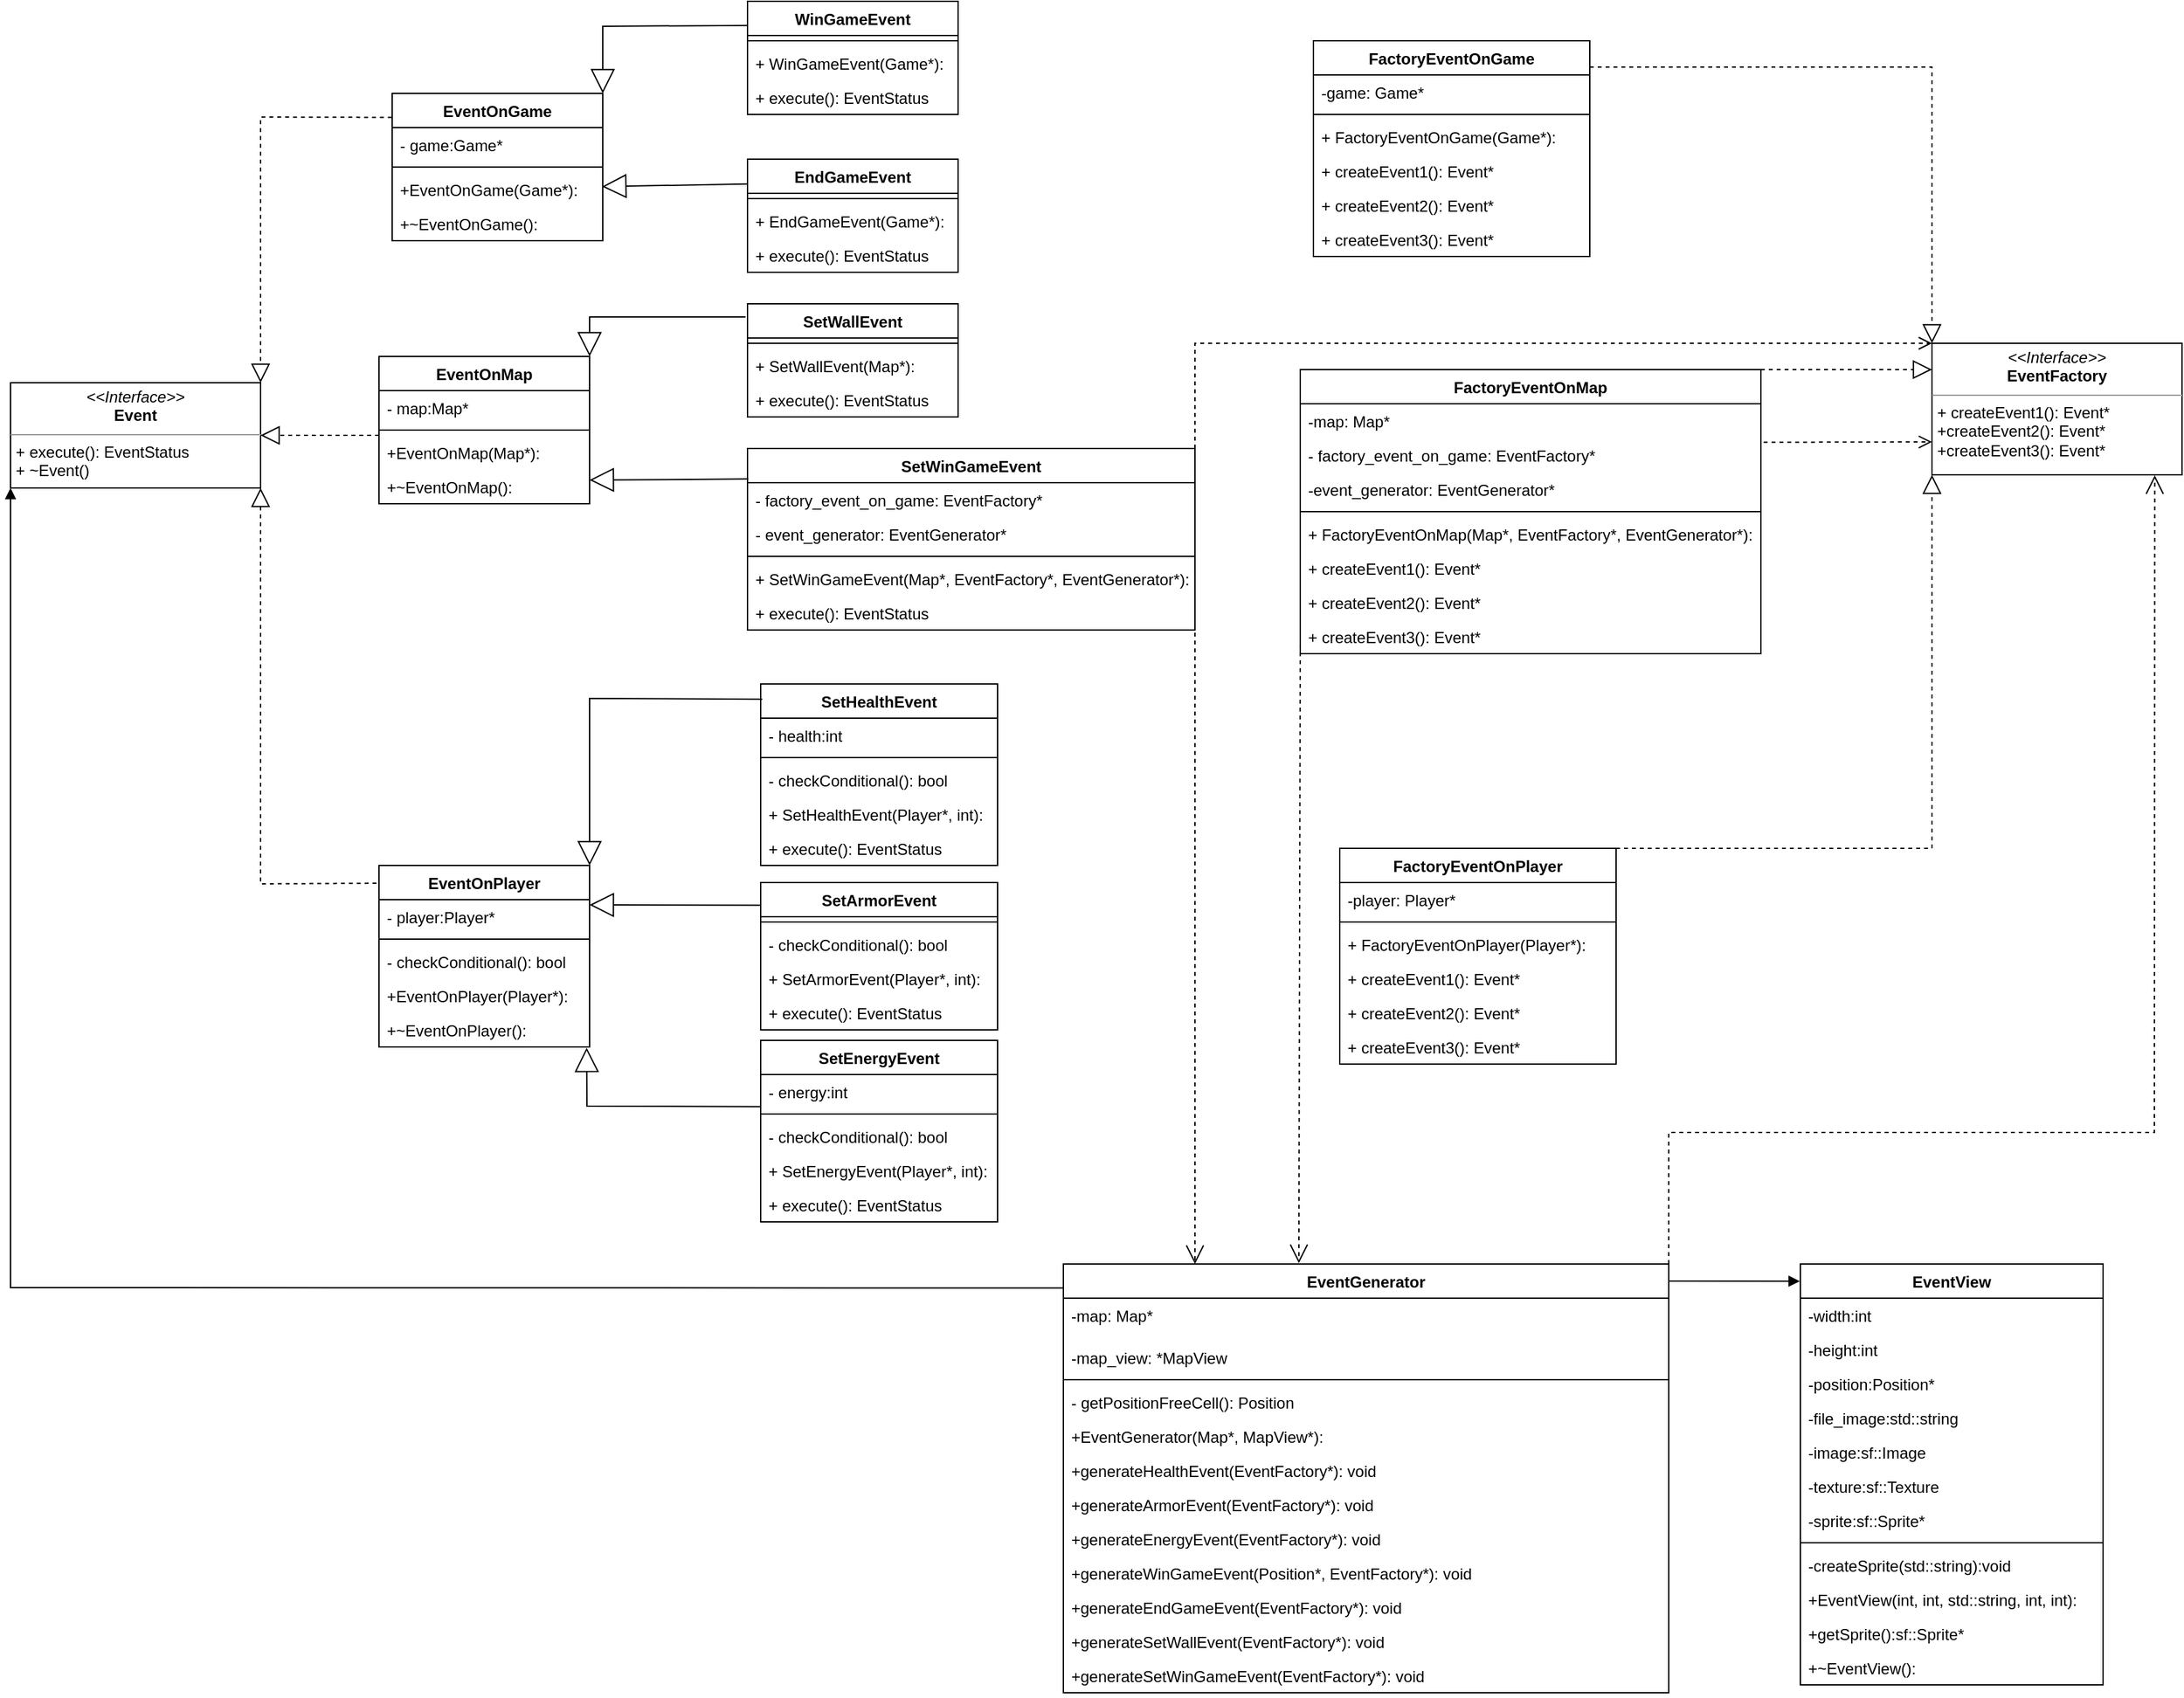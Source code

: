 <mxfile version="20.4.0" type="device"><diagram id="C5RBs43oDa-KdzZeNtuy" name="Page-1"><mxGraphModel dx="3027" dy="2529" grid="1" gridSize="10" guides="1" tooltips="1" connect="1" arrows="1" fold="1" page="1" pageScale="1" pageWidth="827" pageHeight="1169" math="0" shadow="0"><root><mxCell id="WIyWlLk6GJQsqaUBKTNV-0"/><mxCell id="WIyWlLk6GJQsqaUBKTNV-1" parent="WIyWlLk6GJQsqaUBKTNV-0"/><mxCell id="mAgAImFIS94QCCwhNM2v-1" value="&lt;p style=&quot;margin:0px;margin-top:4px;text-align:center;&quot;&gt;&lt;i&gt;&amp;lt;&amp;lt;Interface&amp;gt;&amp;gt;&lt;/i&gt;&lt;br&gt;&lt;b&gt;Event&lt;/b&gt;&lt;/p&gt;&lt;hr size=&quot;1&quot;&gt;&lt;p style=&quot;margin:0px;margin-left:4px;&quot;&gt;+ execute(): EventStatus&lt;/p&gt;&lt;p style=&quot;margin:0px;margin-left:4px;&quot;&gt;+ ~Event()&lt;/p&gt;&lt;p style=&quot;margin:0px;margin-left:4px;&quot;&gt;&lt;br&gt;&lt;/p&gt;" style="verticalAlign=top;align=left;overflow=fill;fontSize=12;fontFamily=Helvetica;html=1;" vertex="1" parent="WIyWlLk6GJQsqaUBKTNV-1"><mxGeometry x="-180" y="270" width="190" height="80" as="geometry"/></mxCell><mxCell id="mAgAImFIS94QCCwhNM2v-2" value="WinGameEvent" style="swimlane;fontStyle=1;align=center;verticalAlign=top;childLayout=stackLayout;horizontal=1;startSize=26;horizontalStack=0;resizeParent=1;resizeParentMax=0;resizeLast=0;collapsible=1;marginBottom=0;" vertex="1" parent="WIyWlLk6GJQsqaUBKTNV-1"><mxGeometry x="380" y="-20" width="160" height="86" as="geometry"/></mxCell><mxCell id="mAgAImFIS94QCCwhNM2v-4" value="" style="line;strokeWidth=1;fillColor=none;align=left;verticalAlign=middle;spacingTop=-1;spacingLeft=3;spacingRight=3;rotatable=0;labelPosition=right;points=[];portConstraint=eastwest;strokeColor=inherit;" vertex="1" parent="mAgAImFIS94QCCwhNM2v-2"><mxGeometry y="26" width="160" height="8" as="geometry"/></mxCell><mxCell id="mAgAImFIS94QCCwhNM2v-3" value="+ WinGameEvent(Game*):&#10;" style="text;strokeColor=none;fillColor=none;align=left;verticalAlign=top;spacingLeft=4;spacingRight=4;overflow=hidden;rotatable=0;points=[[0,0.5],[1,0.5]];portConstraint=eastwest;" vertex="1" parent="mAgAImFIS94QCCwhNM2v-2"><mxGeometry y="34" width="160" height="26" as="geometry"/></mxCell><mxCell id="mAgAImFIS94QCCwhNM2v-5" value="+ execute(): EventStatus" style="text;strokeColor=none;fillColor=none;align=left;verticalAlign=top;spacingLeft=4;spacingRight=4;overflow=hidden;rotatable=0;points=[[0,0.5],[1,0.5]];portConstraint=eastwest;" vertex="1" parent="mAgAImFIS94QCCwhNM2v-2"><mxGeometry y="60" width="160" height="26" as="geometry"/></mxCell><mxCell id="mAgAImFIS94QCCwhNM2v-7" value="EndGameEvent" style="swimlane;fontStyle=1;align=center;verticalAlign=top;childLayout=stackLayout;horizontal=1;startSize=26;horizontalStack=0;resizeParent=1;resizeParentMax=0;resizeLast=0;collapsible=1;marginBottom=0;" vertex="1" parent="WIyWlLk6GJQsqaUBKTNV-1"><mxGeometry x="380" y="100" width="160" height="86" as="geometry"/></mxCell><mxCell id="mAgAImFIS94QCCwhNM2v-9" value="" style="line;strokeWidth=1;fillColor=none;align=left;verticalAlign=middle;spacingTop=-1;spacingLeft=3;spacingRight=3;rotatable=0;labelPosition=right;points=[];portConstraint=eastwest;strokeColor=inherit;" vertex="1" parent="mAgAImFIS94QCCwhNM2v-7"><mxGeometry y="26" width="160" height="8" as="geometry"/></mxCell><mxCell id="mAgAImFIS94QCCwhNM2v-8" value="+ EndGameEvent(Game*):&#10;" style="text;strokeColor=none;fillColor=none;align=left;verticalAlign=top;spacingLeft=4;spacingRight=4;overflow=hidden;rotatable=0;points=[[0,0.5],[1,0.5]];portConstraint=eastwest;" vertex="1" parent="mAgAImFIS94QCCwhNM2v-7"><mxGeometry y="34" width="160" height="26" as="geometry"/></mxCell><mxCell id="mAgAImFIS94QCCwhNM2v-10" value="+ execute(): EventStatus" style="text;strokeColor=none;fillColor=none;align=left;verticalAlign=top;spacingLeft=4;spacingRight=4;overflow=hidden;rotatable=0;points=[[0,0.5],[1,0.5]];portConstraint=eastwest;" vertex="1" parent="mAgAImFIS94QCCwhNM2v-7"><mxGeometry y="60" width="160" height="26" as="geometry"/></mxCell><mxCell id="mAgAImFIS94QCCwhNM2v-11" value="SetWallEvent" style="swimlane;fontStyle=1;align=center;verticalAlign=top;childLayout=stackLayout;horizontal=1;startSize=26;horizontalStack=0;resizeParent=1;resizeParentMax=0;resizeLast=0;collapsible=1;marginBottom=0;" vertex="1" parent="WIyWlLk6GJQsqaUBKTNV-1"><mxGeometry x="380" y="210" width="160" height="86" as="geometry"/></mxCell><mxCell id="mAgAImFIS94QCCwhNM2v-13" value="" style="line;strokeWidth=1;fillColor=none;align=left;verticalAlign=middle;spacingTop=-1;spacingLeft=3;spacingRight=3;rotatable=0;labelPosition=right;points=[];portConstraint=eastwest;strokeColor=inherit;" vertex="1" parent="mAgAImFIS94QCCwhNM2v-11"><mxGeometry y="26" width="160" height="8" as="geometry"/></mxCell><mxCell id="mAgAImFIS94QCCwhNM2v-14" value="+ SetWallEvent(Map*):&#10;" style="text;strokeColor=none;fillColor=none;align=left;verticalAlign=top;spacingLeft=4;spacingRight=4;overflow=hidden;rotatable=0;points=[[0,0.5],[1,0.5]];portConstraint=eastwest;" vertex="1" parent="mAgAImFIS94QCCwhNM2v-11"><mxGeometry y="34" width="160" height="26" as="geometry"/></mxCell><mxCell id="mAgAImFIS94QCCwhNM2v-15" value="+ execute(): EventStatus" style="text;strokeColor=none;fillColor=none;align=left;verticalAlign=top;spacingLeft=4;spacingRight=4;overflow=hidden;rotatable=0;points=[[0,0.5],[1,0.5]];portConstraint=eastwest;" vertex="1" parent="mAgAImFIS94QCCwhNM2v-11"><mxGeometry y="60" width="160" height="26" as="geometry"/></mxCell><mxCell id="mAgAImFIS94QCCwhNM2v-16" value="SetWinGameEvent" style="swimlane;fontStyle=1;align=center;verticalAlign=top;childLayout=stackLayout;horizontal=1;startSize=26;horizontalStack=0;resizeParent=1;resizeParentMax=0;resizeLast=0;collapsible=1;marginBottom=0;" vertex="1" parent="WIyWlLk6GJQsqaUBKTNV-1"><mxGeometry x="380" y="320" width="340" height="138" as="geometry"/></mxCell><mxCell id="mAgAImFIS94QCCwhNM2v-20" value="- factory_event_on_game: EventFactory*" style="text;strokeColor=none;fillColor=none;align=left;verticalAlign=top;spacingLeft=4;spacingRight=4;overflow=hidden;rotatable=0;points=[[0,0.5],[1,0.5]];portConstraint=eastwest;" vertex="1" parent="mAgAImFIS94QCCwhNM2v-16"><mxGeometry y="26" width="340" height="26" as="geometry"/></mxCell><mxCell id="mAgAImFIS94QCCwhNM2v-21" value="- event_generator: EventGenerator*" style="text;strokeColor=none;fillColor=none;align=left;verticalAlign=top;spacingLeft=4;spacingRight=4;overflow=hidden;rotatable=0;points=[[0,0.5],[1,0.5]];portConstraint=eastwest;" vertex="1" parent="mAgAImFIS94QCCwhNM2v-16"><mxGeometry y="52" width="340" height="26" as="geometry"/></mxCell><mxCell id="mAgAImFIS94QCCwhNM2v-17" value="" style="line;strokeWidth=1;fillColor=none;align=left;verticalAlign=middle;spacingTop=-1;spacingLeft=3;spacingRight=3;rotatable=0;labelPosition=right;points=[];portConstraint=eastwest;strokeColor=inherit;" vertex="1" parent="mAgAImFIS94QCCwhNM2v-16"><mxGeometry y="78" width="340" height="8" as="geometry"/></mxCell><mxCell id="mAgAImFIS94QCCwhNM2v-18" value="+ SetWinGameEvent(Map*, EventFactory*, EventGenerator*):&#10;" style="text;strokeColor=none;fillColor=none;align=left;verticalAlign=top;spacingLeft=4;spacingRight=4;overflow=hidden;rotatable=0;points=[[0,0.5],[1,0.5]];portConstraint=eastwest;" vertex="1" parent="mAgAImFIS94QCCwhNM2v-16"><mxGeometry y="86" width="340" height="26" as="geometry"/></mxCell><mxCell id="mAgAImFIS94QCCwhNM2v-19" value="+ execute(): EventStatus" style="text;strokeColor=none;fillColor=none;align=left;verticalAlign=top;spacingLeft=4;spacingRight=4;overflow=hidden;rotatable=0;points=[[0,0.5],[1,0.5]];portConstraint=eastwest;" vertex="1" parent="mAgAImFIS94QCCwhNM2v-16"><mxGeometry y="112" width="340" height="26" as="geometry"/></mxCell><mxCell id="mAgAImFIS94QCCwhNM2v-22" value="SetHealthEvent" style="swimlane;fontStyle=1;align=center;verticalAlign=top;childLayout=stackLayout;horizontal=1;startSize=26;horizontalStack=0;resizeParent=1;resizeParentMax=0;resizeLast=0;collapsible=1;marginBottom=0;" vertex="1" parent="WIyWlLk6GJQsqaUBKTNV-1"><mxGeometry x="390" y="499" width="180" height="138" as="geometry"/></mxCell><mxCell id="mAgAImFIS94QCCwhNM2v-23" value="- health:int" style="text;strokeColor=none;fillColor=none;align=left;verticalAlign=top;spacingLeft=4;spacingRight=4;overflow=hidden;rotatable=0;points=[[0,0.5],[1,0.5]];portConstraint=eastwest;" vertex="1" parent="mAgAImFIS94QCCwhNM2v-22"><mxGeometry y="26" width="180" height="26" as="geometry"/></mxCell><mxCell id="mAgAImFIS94QCCwhNM2v-24" value="" style="line;strokeWidth=1;fillColor=none;align=left;verticalAlign=middle;spacingTop=-1;spacingLeft=3;spacingRight=3;rotatable=0;labelPosition=right;points=[];portConstraint=eastwest;strokeColor=inherit;" vertex="1" parent="mAgAImFIS94QCCwhNM2v-22"><mxGeometry y="52" width="180" height="8" as="geometry"/></mxCell><mxCell id="mAgAImFIS94QCCwhNM2v-41" value="- checkConditional(): bool" style="text;strokeColor=none;fillColor=none;align=left;verticalAlign=top;spacingLeft=4;spacingRight=4;overflow=hidden;rotatable=0;points=[[0,0.5],[1,0.5]];portConstraint=eastwest;" vertex="1" parent="mAgAImFIS94QCCwhNM2v-22"><mxGeometry y="60" width="180" height="26" as="geometry"/></mxCell><mxCell id="mAgAImFIS94QCCwhNM2v-26" value="+ SetHealthEvent(Player*, int):" style="text;strokeColor=none;fillColor=none;align=left;verticalAlign=top;spacingLeft=4;spacingRight=4;overflow=hidden;rotatable=0;points=[[0,0.5],[1,0.5]];portConstraint=eastwest;" vertex="1" parent="mAgAImFIS94QCCwhNM2v-22"><mxGeometry y="86" width="180" height="26" as="geometry"/></mxCell><mxCell id="mAgAImFIS94QCCwhNM2v-28" value="+ execute(): EventStatus" style="text;strokeColor=none;fillColor=none;align=left;verticalAlign=top;spacingLeft=4;spacingRight=4;overflow=hidden;rotatable=0;points=[[0,0.5],[1,0.5]];portConstraint=eastwest;" vertex="1" parent="mAgAImFIS94QCCwhNM2v-22"><mxGeometry y="112" width="180" height="26" as="geometry"/></mxCell><mxCell id="mAgAImFIS94QCCwhNM2v-29" value="SetArmorEvent" style="swimlane;fontStyle=1;align=center;verticalAlign=top;childLayout=stackLayout;horizontal=1;startSize=26;horizontalStack=0;resizeParent=1;resizeParentMax=0;resizeLast=0;collapsible=1;marginBottom=0;" vertex="1" parent="WIyWlLk6GJQsqaUBKTNV-1"><mxGeometry x="390" y="650" width="180" height="112" as="geometry"/></mxCell><mxCell id="mAgAImFIS94QCCwhNM2v-31" value="" style="line;strokeWidth=1;fillColor=none;align=left;verticalAlign=middle;spacingTop=-1;spacingLeft=3;spacingRight=3;rotatable=0;labelPosition=right;points=[];portConstraint=eastwest;strokeColor=inherit;" vertex="1" parent="mAgAImFIS94QCCwhNM2v-29"><mxGeometry y="26" width="180" height="8" as="geometry"/></mxCell><mxCell id="mAgAImFIS94QCCwhNM2v-40" value="- checkConditional(): bool" style="text;strokeColor=none;fillColor=none;align=left;verticalAlign=top;spacingLeft=4;spacingRight=4;overflow=hidden;rotatable=0;points=[[0,0.5],[1,0.5]];portConstraint=eastwest;" vertex="1" parent="mAgAImFIS94QCCwhNM2v-29"><mxGeometry y="34" width="180" height="26" as="geometry"/></mxCell><mxCell id="mAgAImFIS94QCCwhNM2v-32" value="+ SetArmorEvent(Player*, int):" style="text;strokeColor=none;fillColor=none;align=left;verticalAlign=top;spacingLeft=4;spacingRight=4;overflow=hidden;rotatable=0;points=[[0,0.5],[1,0.5]];portConstraint=eastwest;" vertex="1" parent="mAgAImFIS94QCCwhNM2v-29"><mxGeometry y="60" width="180" height="26" as="geometry"/></mxCell><mxCell id="mAgAImFIS94QCCwhNM2v-33" value="+ execute(): EventStatus" style="text;strokeColor=none;fillColor=none;align=left;verticalAlign=top;spacingLeft=4;spacingRight=4;overflow=hidden;rotatable=0;points=[[0,0.5],[1,0.5]];portConstraint=eastwest;" vertex="1" parent="mAgAImFIS94QCCwhNM2v-29"><mxGeometry y="86" width="180" height="26" as="geometry"/></mxCell><mxCell id="mAgAImFIS94QCCwhNM2v-34" value="SetEnergyEvent" style="swimlane;fontStyle=1;align=center;verticalAlign=top;childLayout=stackLayout;horizontal=1;startSize=26;horizontalStack=0;resizeParent=1;resizeParentMax=0;resizeLast=0;collapsible=1;marginBottom=0;" vertex="1" parent="WIyWlLk6GJQsqaUBKTNV-1"><mxGeometry x="390" y="770" width="180" height="138" as="geometry"/></mxCell><mxCell id="mAgAImFIS94QCCwhNM2v-35" value="- energy:int" style="text;strokeColor=none;fillColor=none;align=left;verticalAlign=top;spacingLeft=4;spacingRight=4;overflow=hidden;rotatable=0;points=[[0,0.5],[1,0.5]];portConstraint=eastwest;" vertex="1" parent="mAgAImFIS94QCCwhNM2v-34"><mxGeometry y="26" width="180" height="26" as="geometry"/></mxCell><mxCell id="mAgAImFIS94QCCwhNM2v-36" value="" style="line;strokeWidth=1;fillColor=none;align=left;verticalAlign=middle;spacingTop=-1;spacingLeft=3;spacingRight=3;rotatable=0;labelPosition=right;points=[];portConstraint=eastwest;strokeColor=inherit;" vertex="1" parent="mAgAImFIS94QCCwhNM2v-34"><mxGeometry y="52" width="180" height="8" as="geometry"/></mxCell><mxCell id="mAgAImFIS94QCCwhNM2v-39" value="- checkConditional(): bool" style="text;strokeColor=none;fillColor=none;align=left;verticalAlign=top;spacingLeft=4;spacingRight=4;overflow=hidden;rotatable=0;points=[[0,0.5],[1,0.5]];portConstraint=eastwest;" vertex="1" parent="mAgAImFIS94QCCwhNM2v-34"><mxGeometry y="60" width="180" height="26" as="geometry"/></mxCell><mxCell id="mAgAImFIS94QCCwhNM2v-37" value="+ SetEnergyEvent(Player*, int):" style="text;strokeColor=none;fillColor=none;align=left;verticalAlign=top;spacingLeft=4;spacingRight=4;overflow=hidden;rotatable=0;points=[[0,0.5],[1,0.5]];portConstraint=eastwest;" vertex="1" parent="mAgAImFIS94QCCwhNM2v-34"><mxGeometry y="86" width="180" height="26" as="geometry"/></mxCell><mxCell id="mAgAImFIS94QCCwhNM2v-38" value="+ execute(): EventStatus" style="text;strokeColor=none;fillColor=none;align=left;verticalAlign=top;spacingLeft=4;spacingRight=4;overflow=hidden;rotatable=0;points=[[0,0.5],[1,0.5]];portConstraint=eastwest;" vertex="1" parent="mAgAImFIS94QCCwhNM2v-34"><mxGeometry y="112" width="180" height="26" as="geometry"/></mxCell><mxCell id="mAgAImFIS94QCCwhNM2v-42" value="EventOnGame" style="swimlane;fontStyle=1;align=center;verticalAlign=top;childLayout=stackLayout;horizontal=1;startSize=26;horizontalStack=0;resizeParent=1;resizeParentMax=0;resizeLast=0;collapsible=1;marginBottom=0;" vertex="1" parent="WIyWlLk6GJQsqaUBKTNV-1"><mxGeometry x="110" y="50" width="160" height="112" as="geometry"/></mxCell><mxCell id="mAgAImFIS94QCCwhNM2v-43" value="- game:Game*" style="text;strokeColor=none;fillColor=none;align=left;verticalAlign=top;spacingLeft=4;spacingRight=4;overflow=hidden;rotatable=0;points=[[0,0.5],[1,0.5]];portConstraint=eastwest;" vertex="1" parent="mAgAImFIS94QCCwhNM2v-42"><mxGeometry y="26" width="160" height="26" as="geometry"/></mxCell><mxCell id="mAgAImFIS94QCCwhNM2v-44" value="" style="line;strokeWidth=1;fillColor=none;align=left;verticalAlign=middle;spacingTop=-1;spacingLeft=3;spacingRight=3;rotatable=0;labelPosition=right;points=[];portConstraint=eastwest;strokeColor=inherit;" vertex="1" parent="mAgAImFIS94QCCwhNM2v-42"><mxGeometry y="52" width="160" height="8" as="geometry"/></mxCell><mxCell id="mAgAImFIS94QCCwhNM2v-45" value="+EventOnGame(Game*):" style="text;strokeColor=none;fillColor=none;align=left;verticalAlign=top;spacingLeft=4;spacingRight=4;overflow=hidden;rotatable=0;points=[[0,0.5],[1,0.5]];portConstraint=eastwest;" vertex="1" parent="mAgAImFIS94QCCwhNM2v-42"><mxGeometry y="60" width="160" height="26" as="geometry"/></mxCell><mxCell id="mAgAImFIS94QCCwhNM2v-46" value="+~EventOnGame():" style="text;strokeColor=none;fillColor=none;align=left;verticalAlign=top;spacingLeft=4;spacingRight=4;overflow=hidden;rotatable=0;points=[[0,0.5],[1,0.5]];portConstraint=eastwest;" vertex="1" parent="mAgAImFIS94QCCwhNM2v-42"><mxGeometry y="86" width="160" height="26" as="geometry"/></mxCell><mxCell id="mAgAImFIS94QCCwhNM2v-47" value="EventOnMap" style="swimlane;fontStyle=1;align=center;verticalAlign=top;childLayout=stackLayout;horizontal=1;startSize=26;horizontalStack=0;resizeParent=1;resizeParentMax=0;resizeLast=0;collapsible=1;marginBottom=0;" vertex="1" parent="WIyWlLk6GJQsqaUBKTNV-1"><mxGeometry x="100" y="250" width="160" height="112" as="geometry"/></mxCell><mxCell id="mAgAImFIS94QCCwhNM2v-48" value="- map:Map*" style="text;strokeColor=none;fillColor=none;align=left;verticalAlign=top;spacingLeft=4;spacingRight=4;overflow=hidden;rotatable=0;points=[[0,0.5],[1,0.5]];portConstraint=eastwest;" vertex="1" parent="mAgAImFIS94QCCwhNM2v-47"><mxGeometry y="26" width="160" height="26" as="geometry"/></mxCell><mxCell id="mAgAImFIS94QCCwhNM2v-49" value="" style="line;strokeWidth=1;fillColor=none;align=left;verticalAlign=middle;spacingTop=-1;spacingLeft=3;spacingRight=3;rotatable=0;labelPosition=right;points=[];portConstraint=eastwest;strokeColor=inherit;" vertex="1" parent="mAgAImFIS94QCCwhNM2v-47"><mxGeometry y="52" width="160" height="8" as="geometry"/></mxCell><mxCell id="mAgAImFIS94QCCwhNM2v-50" value="+EventOnMap(Map*):" style="text;strokeColor=none;fillColor=none;align=left;verticalAlign=top;spacingLeft=4;spacingRight=4;overflow=hidden;rotatable=0;points=[[0,0.5],[1,0.5]];portConstraint=eastwest;" vertex="1" parent="mAgAImFIS94QCCwhNM2v-47"><mxGeometry y="60" width="160" height="26" as="geometry"/></mxCell><mxCell id="mAgAImFIS94QCCwhNM2v-51" value="+~EventOnMap():" style="text;strokeColor=none;fillColor=none;align=left;verticalAlign=top;spacingLeft=4;spacingRight=4;overflow=hidden;rotatable=0;points=[[0,0.5],[1,0.5]];portConstraint=eastwest;" vertex="1" parent="mAgAImFIS94QCCwhNM2v-47"><mxGeometry y="86" width="160" height="26" as="geometry"/></mxCell><mxCell id="mAgAImFIS94QCCwhNM2v-52" value="EventOnPlayer" style="swimlane;fontStyle=1;align=center;verticalAlign=top;childLayout=stackLayout;horizontal=1;startSize=26;horizontalStack=0;resizeParent=1;resizeParentMax=0;resizeLast=0;collapsible=1;marginBottom=0;" vertex="1" parent="WIyWlLk6GJQsqaUBKTNV-1"><mxGeometry x="100" y="637" width="160" height="138" as="geometry"/></mxCell><mxCell id="mAgAImFIS94QCCwhNM2v-53" value="- player:Player*" style="text;strokeColor=none;fillColor=none;align=left;verticalAlign=top;spacingLeft=4;spacingRight=4;overflow=hidden;rotatable=0;points=[[0,0.5],[1,0.5]];portConstraint=eastwest;" vertex="1" parent="mAgAImFIS94QCCwhNM2v-52"><mxGeometry y="26" width="160" height="26" as="geometry"/></mxCell><mxCell id="mAgAImFIS94QCCwhNM2v-54" value="" style="line;strokeWidth=1;fillColor=none;align=left;verticalAlign=middle;spacingTop=-1;spacingLeft=3;spacingRight=3;rotatable=0;labelPosition=right;points=[];portConstraint=eastwest;strokeColor=inherit;" vertex="1" parent="mAgAImFIS94QCCwhNM2v-52"><mxGeometry y="52" width="160" height="8" as="geometry"/></mxCell><mxCell id="mAgAImFIS94QCCwhNM2v-57" value="- checkConditional(): bool" style="text;strokeColor=none;fillColor=none;align=left;verticalAlign=top;spacingLeft=4;spacingRight=4;overflow=hidden;rotatable=0;points=[[0,0.5],[1,0.5]];portConstraint=eastwest;" vertex="1" parent="mAgAImFIS94QCCwhNM2v-52"><mxGeometry y="60" width="160" height="26" as="geometry"/></mxCell><mxCell id="mAgAImFIS94QCCwhNM2v-55" value="+EventOnPlayer(Player*):" style="text;strokeColor=none;fillColor=none;align=left;verticalAlign=top;spacingLeft=4;spacingRight=4;overflow=hidden;rotatable=0;points=[[0,0.5],[1,0.5]];portConstraint=eastwest;" vertex="1" parent="mAgAImFIS94QCCwhNM2v-52"><mxGeometry y="86" width="160" height="26" as="geometry"/></mxCell><mxCell id="mAgAImFIS94QCCwhNM2v-56" value="+~EventOnPlayer():" style="text;strokeColor=none;fillColor=none;align=left;verticalAlign=top;spacingLeft=4;spacingRight=4;overflow=hidden;rotatable=0;points=[[0,0.5],[1,0.5]];portConstraint=eastwest;" vertex="1" parent="mAgAImFIS94QCCwhNM2v-52"><mxGeometry y="112" width="160" height="26" as="geometry"/></mxCell><mxCell id="mAgAImFIS94QCCwhNM2v-58" value="" style="endArrow=block;dashed=1;endFill=0;endSize=12;html=1;rounded=0;exitX=0;exitY=0;exitDx=0;exitDy=0;exitPerimeter=0;entryX=1;entryY=0.5;entryDx=0;entryDy=0;" edge="1" parent="WIyWlLk6GJQsqaUBKTNV-1" source="mAgAImFIS94QCCwhNM2v-50" target="mAgAImFIS94QCCwhNM2v-1"><mxGeometry width="160" relative="1" as="geometry"><mxPoint x="40" y="390" as="sourcePoint"/><mxPoint x="200" y="390" as="targetPoint"/></mxGeometry></mxCell><mxCell id="mAgAImFIS94QCCwhNM2v-59" value="" style="endArrow=block;dashed=1;endFill=0;endSize=12;html=1;rounded=0;exitX=-0.002;exitY=0.163;exitDx=0;exitDy=0;exitPerimeter=0;entryX=1;entryY=0;entryDx=0;entryDy=0;" edge="1" parent="WIyWlLk6GJQsqaUBKTNV-1" source="mAgAImFIS94QCCwhNM2v-42" target="mAgAImFIS94QCCwhNM2v-1"><mxGeometry width="160" relative="1" as="geometry"><mxPoint x="110" y="320" as="sourcePoint"/><mxPoint x="20" y="320" as="targetPoint"/><Array as="points"><mxPoint x="10" y="68"/></Array></mxGeometry></mxCell><mxCell id="mAgAImFIS94QCCwhNM2v-60" value="" style="endArrow=block;dashed=1;endFill=0;endSize=12;html=1;rounded=0;exitX=-0.012;exitY=0.098;exitDx=0;exitDy=0;entryX=1;entryY=1;entryDx=0;entryDy=0;exitPerimeter=0;" edge="1" parent="WIyWlLk6GJQsqaUBKTNV-1" source="mAgAImFIS94QCCwhNM2v-52" target="mAgAImFIS94QCCwhNM2v-1"><mxGeometry width="160" relative="1" as="geometry"><mxPoint x="120" y="330" as="sourcePoint"/><mxPoint x="30" y="330" as="targetPoint"/><Array as="points"><mxPoint x="10" y="651"/></Array></mxGeometry></mxCell><mxCell id="mAgAImFIS94QCCwhNM2v-61" value="Extends" style="endArrow=block;endSize=16;endFill=0;html=1;rounded=0;exitX=-0.009;exitY=0.116;exitDx=0;exitDy=0;exitPerimeter=0;fontColor=none;noLabel=1;" edge="1" parent="WIyWlLk6GJQsqaUBKTNV-1" source="mAgAImFIS94QCCwhNM2v-11"><mxGeometry width="160" relative="1" as="geometry"><mxPoint x="190" y="390" as="sourcePoint"/><mxPoint x="260" y="250" as="targetPoint"/><Array as="points"><mxPoint x="260" y="220"/></Array></mxGeometry></mxCell><mxCell id="mAgAImFIS94QCCwhNM2v-62" value="Extends" style="endArrow=block;endSize=16;endFill=0;html=1;rounded=0;exitX=0.002;exitY=0.168;exitDx=0;exitDy=0;exitPerimeter=0;fontColor=none;noLabel=1;" edge="1" parent="WIyWlLk6GJQsqaUBKTNV-1" source="mAgAImFIS94QCCwhNM2v-16"><mxGeometry width="160" relative="1" as="geometry"><mxPoint x="380.0" y="349.996" as="sourcePoint"/><mxPoint x="260" y="344" as="targetPoint"/></mxGeometry></mxCell><mxCell id="mAgAImFIS94QCCwhNM2v-65" value="Extends" style="endArrow=block;endSize=16;endFill=0;html=1;rounded=0;fontColor=none;noLabel=1;exitX=-0.003;exitY=0.22;exitDx=0;exitDy=0;entryX=0.997;entryY=0.416;entryDx=0;entryDy=0;entryPerimeter=0;exitPerimeter=0;" edge="1" parent="WIyWlLk6GJQsqaUBKTNV-1" source="mAgAImFIS94QCCwhNM2v-7" target="mAgAImFIS94QCCwhNM2v-45"><mxGeometry width="160" relative="1" as="geometry"><mxPoint x="370" y="120" as="sourcePoint"/><mxPoint x="270" y="120" as="targetPoint"/></mxGeometry></mxCell><mxCell id="mAgAImFIS94QCCwhNM2v-66" value="Extends" style="endArrow=block;endSize=16;endFill=0;html=1;rounded=0;fontColor=none;noLabel=1;entryX=1;entryY=0;entryDx=0;entryDy=0;exitX=-0.001;exitY=0.213;exitDx=0;exitDy=0;exitPerimeter=0;" edge="1" parent="WIyWlLk6GJQsqaUBKTNV-1" source="mAgAImFIS94QCCwhNM2v-2" target="mAgAImFIS94QCCwhNM2v-42"><mxGeometry width="160" relative="1" as="geometry"><mxPoint x="378" y="-1" as="sourcePoint"/><mxPoint x="260" y="-1" as="targetPoint"/><Array as="points"><mxPoint x="270" y="-1"/></Array></mxGeometry></mxCell><mxCell id="mAgAImFIS94QCCwhNM2v-67" value="Extends" style="endArrow=block;endSize=16;endFill=0;html=1;rounded=0;exitX=0.007;exitY=0.084;exitDx=0;exitDy=0;exitPerimeter=0;fontColor=none;noLabel=1;entryX=1;entryY=0;entryDx=0;entryDy=0;" edge="1" parent="WIyWlLk6GJQsqaUBKTNV-1" source="mAgAImFIS94QCCwhNM2v-22" target="mAgAImFIS94QCCwhNM2v-52"><mxGeometry width="160" relative="1" as="geometry"><mxPoint x="380.0" y="510.012" as="sourcePoint"/><mxPoint x="262.04" y="510" as="targetPoint"/><Array as="points"><mxPoint x="260" y="510"/></Array></mxGeometry></mxCell><mxCell id="mAgAImFIS94QCCwhNM2v-68" value="Extends" style="endArrow=block;endSize=16;endFill=0;html=1;rounded=0;exitX=0.003;exitY=0.154;exitDx=0;exitDy=0;exitPerimeter=0;fontColor=none;noLabel=1;" edge="1" parent="WIyWlLk6GJQsqaUBKTNV-1" source="mAgAImFIS94QCCwhNM2v-29"><mxGeometry width="160" relative="1" as="geometry"><mxPoint x="380.0" y="670.012" as="sourcePoint"/><mxPoint x="260" y="667" as="targetPoint"/></mxGeometry></mxCell><mxCell id="mAgAImFIS94QCCwhNM2v-69" value="Extends" style="endArrow=block;endSize=16;endFill=0;html=1;rounded=0;exitX=-0.002;exitY=0.938;exitDx=0;exitDy=0;exitPerimeter=0;fontColor=none;noLabel=1;entryX=0.986;entryY=1.022;entryDx=0;entryDy=0;entryPerimeter=0;" edge="1" parent="WIyWlLk6GJQsqaUBKTNV-1" source="mAgAImFIS94QCCwhNM2v-35" target="mAgAImFIS94QCCwhNM2v-56"><mxGeometry width="160" relative="1" as="geometry"><mxPoint x="380.0" y="820.012" as="sourcePoint"/><mxPoint x="262.04" y="820" as="targetPoint"/><Array as="points"><mxPoint x="258" y="820"/></Array></mxGeometry></mxCell><mxCell id="mAgAImFIS94QCCwhNM2v-74" value="&lt;p style=&quot;margin:0px;margin-top:4px;text-align:center;&quot;&gt;&lt;i&gt;&amp;lt;&amp;lt;Interface&amp;gt;&amp;gt;&lt;/i&gt;&lt;br&gt;&lt;b&gt;EventFactory&lt;/b&gt;&lt;/p&gt;&lt;hr size=&quot;1&quot;&gt;&lt;p style=&quot;margin:0px;margin-left:4px;&quot;&gt;+ createEvent1(): Event*&lt;/p&gt;&lt;p style=&quot;margin:0px;margin-left:4px;&quot;&gt;+createEvent2(): Event*&lt;/p&gt;&lt;p style=&quot;margin:0px;margin-left:4px;&quot;&gt;+createEvent3(): Event*&lt;/p&gt;" style="verticalAlign=top;align=left;overflow=fill;fontSize=12;fontFamily=Helvetica;html=1;fontColor=none;" vertex="1" parent="WIyWlLk6GJQsqaUBKTNV-1"><mxGeometry x="1280" y="240" width="190" height="100" as="geometry"/></mxCell><mxCell id="mAgAImFIS94QCCwhNM2v-75" value="FactoryEventOnGame" style="swimlane;fontStyle=1;align=center;verticalAlign=top;childLayout=stackLayout;horizontal=1;startSize=26;horizontalStack=0;resizeParent=1;resizeParentMax=0;resizeLast=0;collapsible=1;marginBottom=0;fontColor=none;" vertex="1" parent="WIyWlLk6GJQsqaUBKTNV-1"><mxGeometry x="810" y="10" width="210" height="164" as="geometry"/></mxCell><mxCell id="mAgAImFIS94QCCwhNM2v-76" value="-game: Game*" style="text;strokeColor=none;fillColor=none;align=left;verticalAlign=top;spacingLeft=4;spacingRight=4;overflow=hidden;rotatable=0;points=[[0,0.5],[1,0.5]];portConstraint=eastwest;fontColor=none;" vertex="1" parent="mAgAImFIS94QCCwhNM2v-75"><mxGeometry y="26" width="210" height="26" as="geometry"/></mxCell><mxCell id="mAgAImFIS94QCCwhNM2v-77" value="" style="line;strokeWidth=1;fillColor=none;align=left;verticalAlign=middle;spacingTop=-1;spacingLeft=3;spacingRight=3;rotatable=0;labelPosition=right;points=[];portConstraint=eastwest;strokeColor=inherit;fontColor=none;" vertex="1" parent="mAgAImFIS94QCCwhNM2v-75"><mxGeometry y="52" width="210" height="8" as="geometry"/></mxCell><mxCell id="mAgAImFIS94QCCwhNM2v-78" value="+ FactoryEventOnGame(Game*):" style="text;strokeColor=none;fillColor=none;align=left;verticalAlign=top;spacingLeft=4;spacingRight=4;overflow=hidden;rotatable=0;points=[[0,0.5],[1,0.5]];portConstraint=eastwest;fontColor=none;" vertex="1" parent="mAgAImFIS94QCCwhNM2v-75"><mxGeometry y="60" width="210" height="26" as="geometry"/></mxCell><mxCell id="mAgAImFIS94QCCwhNM2v-79" value="+ createEvent1(): Event*" style="text;strokeColor=none;fillColor=none;align=left;verticalAlign=top;spacingLeft=4;spacingRight=4;overflow=hidden;rotatable=0;points=[[0,0.5],[1,0.5]];portConstraint=eastwest;fontColor=none;" vertex="1" parent="mAgAImFIS94QCCwhNM2v-75"><mxGeometry y="86" width="210" height="26" as="geometry"/></mxCell><mxCell id="mAgAImFIS94QCCwhNM2v-80" value="+ createEvent2(): Event*" style="text;strokeColor=none;fillColor=none;align=left;verticalAlign=top;spacingLeft=4;spacingRight=4;overflow=hidden;rotatable=0;points=[[0,0.5],[1,0.5]];portConstraint=eastwest;fontColor=none;" vertex="1" parent="mAgAImFIS94QCCwhNM2v-75"><mxGeometry y="112" width="210" height="26" as="geometry"/></mxCell><mxCell id="mAgAImFIS94QCCwhNM2v-81" value="+ createEvent3(): Event*" style="text;strokeColor=none;fillColor=none;align=left;verticalAlign=top;spacingLeft=4;spacingRight=4;overflow=hidden;rotatable=0;points=[[0,0.5],[1,0.5]];portConstraint=eastwest;fontColor=none;" vertex="1" parent="mAgAImFIS94QCCwhNM2v-75"><mxGeometry y="138" width="210" height="26" as="geometry"/></mxCell><mxCell id="mAgAImFIS94QCCwhNM2v-82" value="FactoryEventOnPlayer" style="swimlane;fontStyle=1;align=center;verticalAlign=top;childLayout=stackLayout;horizontal=1;startSize=26;horizontalStack=0;resizeParent=1;resizeParentMax=0;resizeLast=0;collapsible=1;marginBottom=0;fontColor=none;" vertex="1" parent="WIyWlLk6GJQsqaUBKTNV-1"><mxGeometry x="830" y="624" width="210" height="164" as="geometry"/></mxCell><mxCell id="mAgAImFIS94QCCwhNM2v-83" value="-player: Player*" style="text;strokeColor=none;fillColor=none;align=left;verticalAlign=top;spacingLeft=4;spacingRight=4;overflow=hidden;rotatable=0;points=[[0,0.5],[1,0.5]];portConstraint=eastwest;fontColor=none;" vertex="1" parent="mAgAImFIS94QCCwhNM2v-82"><mxGeometry y="26" width="210" height="26" as="geometry"/></mxCell><mxCell id="mAgAImFIS94QCCwhNM2v-84" value="" style="line;strokeWidth=1;fillColor=none;align=left;verticalAlign=middle;spacingTop=-1;spacingLeft=3;spacingRight=3;rotatable=0;labelPosition=right;points=[];portConstraint=eastwest;strokeColor=inherit;fontColor=none;" vertex="1" parent="mAgAImFIS94QCCwhNM2v-82"><mxGeometry y="52" width="210" height="8" as="geometry"/></mxCell><mxCell id="mAgAImFIS94QCCwhNM2v-85" value="+ FactoryEventOnPlayer(Player*):" style="text;strokeColor=none;fillColor=none;align=left;verticalAlign=top;spacingLeft=4;spacingRight=4;overflow=hidden;rotatable=0;points=[[0,0.5],[1,0.5]];portConstraint=eastwest;fontColor=none;" vertex="1" parent="mAgAImFIS94QCCwhNM2v-82"><mxGeometry y="60" width="210" height="26" as="geometry"/></mxCell><mxCell id="mAgAImFIS94QCCwhNM2v-86" value="+ createEvent1(): Event*" style="text;strokeColor=none;fillColor=none;align=left;verticalAlign=top;spacingLeft=4;spacingRight=4;overflow=hidden;rotatable=0;points=[[0,0.5],[1,0.5]];portConstraint=eastwest;fontColor=none;" vertex="1" parent="mAgAImFIS94QCCwhNM2v-82"><mxGeometry y="86" width="210" height="26" as="geometry"/></mxCell><mxCell id="mAgAImFIS94QCCwhNM2v-87" value="+ createEvent2(): Event*" style="text;strokeColor=none;fillColor=none;align=left;verticalAlign=top;spacingLeft=4;spacingRight=4;overflow=hidden;rotatable=0;points=[[0,0.5],[1,0.5]];portConstraint=eastwest;fontColor=none;" vertex="1" parent="mAgAImFIS94QCCwhNM2v-82"><mxGeometry y="112" width="210" height="26" as="geometry"/></mxCell><mxCell id="mAgAImFIS94QCCwhNM2v-88" value="+ createEvent3(): Event*" style="text;strokeColor=none;fillColor=none;align=left;verticalAlign=top;spacingLeft=4;spacingRight=4;overflow=hidden;rotatable=0;points=[[0,0.5],[1,0.5]];portConstraint=eastwest;fontColor=none;" vertex="1" parent="mAgAImFIS94QCCwhNM2v-82"><mxGeometry y="138" width="210" height="26" as="geometry"/></mxCell><mxCell id="mAgAImFIS94QCCwhNM2v-89" value="FactoryEventOnMap" style="swimlane;fontStyle=1;align=center;verticalAlign=top;childLayout=stackLayout;horizontal=1;startSize=26;horizontalStack=0;resizeParent=1;resizeParentMax=0;resizeLast=0;collapsible=1;marginBottom=0;fontColor=none;" vertex="1" parent="WIyWlLk6GJQsqaUBKTNV-1"><mxGeometry x="800" y="260" width="350" height="216" as="geometry"/></mxCell><mxCell id="mAgAImFIS94QCCwhNM2v-90" value="-map: Map*" style="text;strokeColor=none;fillColor=none;align=left;verticalAlign=top;spacingLeft=4;spacingRight=4;overflow=hidden;rotatable=0;points=[[0,0.5],[1,0.5]];portConstraint=eastwest;fontColor=none;" vertex="1" parent="mAgAImFIS94QCCwhNM2v-89"><mxGeometry y="26" width="350" height="26" as="geometry"/></mxCell><mxCell id="mAgAImFIS94QCCwhNM2v-100" value="- factory_event_on_game: EventFactory*" style="text;strokeColor=none;fillColor=none;align=left;verticalAlign=top;spacingLeft=4;spacingRight=4;overflow=hidden;rotatable=0;points=[[0,0.5],[1,0.5]];portConstraint=eastwest;fontColor=none;" vertex="1" parent="mAgAImFIS94QCCwhNM2v-89"><mxGeometry y="52" width="350" height="26" as="geometry"/></mxCell><mxCell id="mAgAImFIS94QCCwhNM2v-101" value="-event_generator: EventGenerator*" style="text;strokeColor=none;fillColor=none;align=left;verticalAlign=top;spacingLeft=4;spacingRight=4;overflow=hidden;rotatable=0;points=[[0,0.5],[1,0.5]];portConstraint=eastwest;fontColor=none;" vertex="1" parent="mAgAImFIS94QCCwhNM2v-89"><mxGeometry y="78" width="350" height="26" as="geometry"/></mxCell><mxCell id="mAgAImFIS94QCCwhNM2v-91" value="" style="line;strokeWidth=1;fillColor=none;align=left;verticalAlign=middle;spacingTop=-1;spacingLeft=3;spacingRight=3;rotatable=0;labelPosition=right;points=[];portConstraint=eastwest;strokeColor=inherit;fontColor=none;" vertex="1" parent="mAgAImFIS94QCCwhNM2v-89"><mxGeometry y="104" width="350" height="8" as="geometry"/></mxCell><mxCell id="mAgAImFIS94QCCwhNM2v-92" value="+ FactoryEventOnMap(Map*, EventFactory*, EventGenerator*):" style="text;strokeColor=none;fillColor=none;align=left;verticalAlign=top;spacingLeft=4;spacingRight=4;overflow=hidden;rotatable=0;points=[[0,0.5],[1,0.5]];portConstraint=eastwest;fontColor=none;" vertex="1" parent="mAgAImFIS94QCCwhNM2v-89"><mxGeometry y="112" width="350" height="26" as="geometry"/></mxCell><mxCell id="mAgAImFIS94QCCwhNM2v-93" value="+ createEvent1(): Event*" style="text;strokeColor=none;fillColor=none;align=left;verticalAlign=top;spacingLeft=4;spacingRight=4;overflow=hidden;rotatable=0;points=[[0,0.5],[1,0.5]];portConstraint=eastwest;fontColor=none;" vertex="1" parent="mAgAImFIS94QCCwhNM2v-89"><mxGeometry y="138" width="350" height="26" as="geometry"/></mxCell><mxCell id="mAgAImFIS94QCCwhNM2v-94" value="+ createEvent2(): Event*" style="text;strokeColor=none;fillColor=none;align=left;verticalAlign=top;spacingLeft=4;spacingRight=4;overflow=hidden;rotatable=0;points=[[0,0.5],[1,0.5]];portConstraint=eastwest;fontColor=none;" vertex="1" parent="mAgAImFIS94QCCwhNM2v-89"><mxGeometry y="164" width="350" height="26" as="geometry"/></mxCell><mxCell id="mAgAImFIS94QCCwhNM2v-95" value="+ createEvent3(): Event*" style="text;strokeColor=none;fillColor=none;align=left;verticalAlign=top;spacingLeft=4;spacingRight=4;overflow=hidden;rotatable=0;points=[[0,0.5],[1,0.5]];portConstraint=eastwest;fontColor=none;" vertex="1" parent="mAgAImFIS94QCCwhNM2v-89"><mxGeometry y="190" width="350" height="26" as="geometry"/></mxCell><mxCell id="mAgAImFIS94QCCwhNM2v-97" value="" style="endArrow=block;dashed=1;endFill=0;endSize=12;html=1;rounded=0;fontColor=none;exitX=1;exitY=0;exitDx=0;exitDy=0;" edge="1" parent="WIyWlLk6GJQsqaUBKTNV-1" source="mAgAImFIS94QCCwhNM2v-89"><mxGeometry width="160" relative="1" as="geometry"><mxPoint x="790" y="500" as="sourcePoint"/><mxPoint x="1280" y="260" as="targetPoint"/></mxGeometry></mxCell><mxCell id="mAgAImFIS94QCCwhNM2v-98" value="" style="endArrow=block;dashed=1;endFill=0;endSize=12;html=1;rounded=0;fontColor=none;exitX=1;exitY=0.122;exitDx=0;exitDy=0;exitPerimeter=0;entryX=0;entryY=0;entryDx=0;entryDy=0;" edge="1" parent="WIyWlLk6GJQsqaUBKTNV-1" source="mAgAImFIS94QCCwhNM2v-75" target="mAgAImFIS94QCCwhNM2v-74"><mxGeometry width="160" relative="1" as="geometry"><mxPoint x="790" y="500" as="sourcePoint"/><mxPoint x="950" y="500" as="targetPoint"/><Array as="points"><mxPoint x="1280" y="30"/></Array></mxGeometry></mxCell><mxCell id="mAgAImFIS94QCCwhNM2v-99" value="" style="endArrow=block;dashed=1;endFill=0;endSize=12;html=1;rounded=0;fontColor=none;entryX=0;entryY=1;entryDx=0;entryDy=0;exitX=1;exitY=0;exitDx=0;exitDy=0;" edge="1" parent="WIyWlLk6GJQsqaUBKTNV-1" source="mAgAImFIS94QCCwhNM2v-82" target="mAgAImFIS94QCCwhNM2v-74"><mxGeometry width="160" relative="1" as="geometry"><mxPoint x="1040" y="620" as="sourcePoint"/><mxPoint x="950" y="500" as="targetPoint"/><Array as="points"><mxPoint x="1280" y="624"/></Array></mxGeometry></mxCell><mxCell id="mAgAImFIS94QCCwhNM2v-102" value="EventGenerator" style="swimlane;fontStyle=1;align=center;verticalAlign=top;childLayout=stackLayout;horizontal=1;startSize=26;horizontalStack=0;resizeParent=1;resizeParentMax=0;resizeLast=0;collapsible=1;marginBottom=0;fontColor=none;" vertex="1" parent="WIyWlLk6GJQsqaUBKTNV-1"><mxGeometry x="620" y="940" width="460" height="326" as="geometry"/></mxCell><mxCell id="mAgAImFIS94QCCwhNM2v-106" value="-map: Map*" style="text;strokeColor=none;fillColor=none;align=left;verticalAlign=top;spacingLeft=4;spacingRight=4;overflow=hidden;rotatable=0;points=[[0,0.5],[1,0.5]];portConstraint=eastwest;fontColor=none;" vertex="1" parent="mAgAImFIS94QCCwhNM2v-102"><mxGeometry y="26" width="460" height="32" as="geometry"/></mxCell><mxCell id="mAgAImFIS94QCCwhNM2v-103" value="-map_view: *MapView" style="text;strokeColor=none;fillColor=none;align=left;verticalAlign=top;spacingLeft=4;spacingRight=4;overflow=hidden;rotatable=0;points=[[0,0.5],[1,0.5]];portConstraint=eastwest;fontColor=none;" vertex="1" parent="mAgAImFIS94QCCwhNM2v-102"><mxGeometry y="58" width="460" height="26" as="geometry"/></mxCell><mxCell id="mAgAImFIS94QCCwhNM2v-104" value="" style="line;strokeWidth=1;fillColor=none;align=left;verticalAlign=middle;spacingTop=-1;spacingLeft=3;spacingRight=3;rotatable=0;labelPosition=right;points=[];portConstraint=eastwest;strokeColor=inherit;fontColor=none;" vertex="1" parent="mAgAImFIS94QCCwhNM2v-102"><mxGeometry y="84" width="460" height="8" as="geometry"/></mxCell><mxCell id="mAgAImFIS94QCCwhNM2v-107" value="- getPositionFreeCell(): Position" style="text;strokeColor=none;fillColor=none;align=left;verticalAlign=top;spacingLeft=4;spacingRight=4;overflow=hidden;rotatable=0;points=[[0,0.5],[1,0.5]];portConstraint=eastwest;fontColor=none;" vertex="1" parent="mAgAImFIS94QCCwhNM2v-102"><mxGeometry y="92" width="460" height="26" as="geometry"/></mxCell><mxCell id="mAgAImFIS94QCCwhNM2v-105" value="+EventGenerator(Map*, MapView*):" style="text;strokeColor=none;fillColor=none;align=left;verticalAlign=top;spacingLeft=4;spacingRight=4;overflow=hidden;rotatable=0;points=[[0,0.5],[1,0.5]];portConstraint=eastwest;fontColor=none;" vertex="1" parent="mAgAImFIS94QCCwhNM2v-102"><mxGeometry y="118" width="460" height="26" as="geometry"/></mxCell><mxCell id="mAgAImFIS94QCCwhNM2v-108" value="+generateHealthEvent(EventFactory*): void" style="text;strokeColor=none;fillColor=none;align=left;verticalAlign=top;spacingLeft=4;spacingRight=4;overflow=hidden;rotatable=0;points=[[0,0.5],[1,0.5]];portConstraint=eastwest;fontColor=none;" vertex="1" parent="mAgAImFIS94QCCwhNM2v-102"><mxGeometry y="144" width="460" height="26" as="geometry"/></mxCell><mxCell id="mAgAImFIS94QCCwhNM2v-109" value="+generateArmorEvent(EventFactory*): void" style="text;strokeColor=none;fillColor=none;align=left;verticalAlign=top;spacingLeft=4;spacingRight=4;overflow=hidden;rotatable=0;points=[[0,0.5],[1,0.5]];portConstraint=eastwest;fontColor=none;" vertex="1" parent="mAgAImFIS94QCCwhNM2v-102"><mxGeometry y="170" width="460" height="26" as="geometry"/></mxCell><mxCell id="mAgAImFIS94QCCwhNM2v-110" value="+generateEnergyEvent(EventFactory*): void" style="text;strokeColor=none;fillColor=none;align=left;verticalAlign=top;spacingLeft=4;spacingRight=4;overflow=hidden;rotatable=0;points=[[0,0.5],[1,0.5]];portConstraint=eastwest;fontColor=none;" vertex="1" parent="mAgAImFIS94QCCwhNM2v-102"><mxGeometry y="196" width="460" height="26" as="geometry"/></mxCell><mxCell id="mAgAImFIS94QCCwhNM2v-111" value="+generateWinGameEvent(Position*, EventFactory*): void" style="text;strokeColor=none;fillColor=none;align=left;verticalAlign=top;spacingLeft=4;spacingRight=4;overflow=hidden;rotatable=0;points=[[0,0.5],[1,0.5]];portConstraint=eastwest;fontColor=none;" vertex="1" parent="mAgAImFIS94QCCwhNM2v-102"><mxGeometry y="222" width="460" height="26" as="geometry"/></mxCell><mxCell id="mAgAImFIS94QCCwhNM2v-112" value="+generateEndGameEvent(EventFactory*): void" style="text;strokeColor=none;fillColor=none;align=left;verticalAlign=top;spacingLeft=4;spacingRight=4;overflow=hidden;rotatable=0;points=[[0,0.5],[1,0.5]];portConstraint=eastwest;fontColor=none;" vertex="1" parent="mAgAImFIS94QCCwhNM2v-102"><mxGeometry y="248" width="460" height="26" as="geometry"/></mxCell><mxCell id="mAgAImFIS94QCCwhNM2v-113" value="+generateSetWallEvent(EventFactory*): void" style="text;strokeColor=none;fillColor=none;align=left;verticalAlign=top;spacingLeft=4;spacingRight=4;overflow=hidden;rotatable=0;points=[[0,0.5],[1,0.5]];portConstraint=eastwest;fontColor=none;" vertex="1" parent="mAgAImFIS94QCCwhNM2v-102"><mxGeometry y="274" width="460" height="26" as="geometry"/></mxCell><mxCell id="mAgAImFIS94QCCwhNM2v-114" value="+generateSetWinGameEvent(EventFactory*): void" style="text;strokeColor=none;fillColor=none;align=left;verticalAlign=top;spacingLeft=4;spacingRight=4;overflow=hidden;rotatable=0;points=[[0,0.5],[1,0.5]];portConstraint=eastwest;fontColor=none;" vertex="1" parent="mAgAImFIS94QCCwhNM2v-102"><mxGeometry y="300" width="460" height="26" as="geometry"/></mxCell><mxCell id="mAgAImFIS94QCCwhNM2v-115" value="EventView" style="swimlane;fontStyle=1;align=center;verticalAlign=top;childLayout=stackLayout;horizontal=1;startSize=26;horizontalStack=0;resizeParent=1;resizeParentMax=0;resizeLast=0;collapsible=1;marginBottom=0;fontColor=none;" vertex="1" parent="WIyWlLk6GJQsqaUBKTNV-1"><mxGeometry x="1180" y="940" width="230" height="320" as="geometry"/></mxCell><mxCell id="mAgAImFIS94QCCwhNM2v-116" value="-width:int" style="text;strokeColor=none;fillColor=none;align=left;verticalAlign=top;spacingLeft=4;spacingRight=4;overflow=hidden;rotatable=0;points=[[0,0.5],[1,0.5]];portConstraint=eastwest;fontColor=none;" vertex="1" parent="mAgAImFIS94QCCwhNM2v-115"><mxGeometry y="26" width="230" height="26" as="geometry"/></mxCell><mxCell id="mAgAImFIS94QCCwhNM2v-119" value="-height:int" style="text;strokeColor=none;fillColor=none;align=left;verticalAlign=top;spacingLeft=4;spacingRight=4;overflow=hidden;rotatable=0;points=[[0,0.5],[1,0.5]];portConstraint=eastwest;fontColor=none;" vertex="1" parent="mAgAImFIS94QCCwhNM2v-115"><mxGeometry y="52" width="230" height="26" as="geometry"/></mxCell><mxCell id="mAgAImFIS94QCCwhNM2v-120" value="-position:Position*" style="text;strokeColor=none;fillColor=none;align=left;verticalAlign=top;spacingLeft=4;spacingRight=4;overflow=hidden;rotatable=0;points=[[0,0.5],[1,0.5]];portConstraint=eastwest;fontColor=none;" vertex="1" parent="mAgAImFIS94QCCwhNM2v-115"><mxGeometry y="78" width="230" height="26" as="geometry"/></mxCell><mxCell id="mAgAImFIS94QCCwhNM2v-121" value="-file_image:std::string" style="text;strokeColor=none;fillColor=none;align=left;verticalAlign=top;spacingLeft=4;spacingRight=4;overflow=hidden;rotatable=0;points=[[0,0.5],[1,0.5]];portConstraint=eastwest;fontColor=none;" vertex="1" parent="mAgAImFIS94QCCwhNM2v-115"><mxGeometry y="104" width="230" height="26" as="geometry"/></mxCell><mxCell id="mAgAImFIS94QCCwhNM2v-122" value="-image:sf::Image" style="text;strokeColor=none;fillColor=none;align=left;verticalAlign=top;spacingLeft=4;spacingRight=4;overflow=hidden;rotatable=0;points=[[0,0.5],[1,0.5]];portConstraint=eastwest;fontColor=none;" vertex="1" parent="mAgAImFIS94QCCwhNM2v-115"><mxGeometry y="130" width="230" height="26" as="geometry"/></mxCell><mxCell id="mAgAImFIS94QCCwhNM2v-123" value="-texture:sf::Texture" style="text;strokeColor=none;fillColor=none;align=left;verticalAlign=top;spacingLeft=4;spacingRight=4;overflow=hidden;rotatable=0;points=[[0,0.5],[1,0.5]];portConstraint=eastwest;fontColor=none;" vertex="1" parent="mAgAImFIS94QCCwhNM2v-115"><mxGeometry y="156" width="230" height="26" as="geometry"/></mxCell><mxCell id="mAgAImFIS94QCCwhNM2v-124" value="-sprite:sf::Sprite*" style="text;strokeColor=none;fillColor=none;align=left;verticalAlign=top;spacingLeft=4;spacingRight=4;overflow=hidden;rotatable=0;points=[[0,0.5],[1,0.5]];portConstraint=eastwest;fontColor=none;" vertex="1" parent="mAgAImFIS94QCCwhNM2v-115"><mxGeometry y="182" width="230" height="26" as="geometry"/></mxCell><mxCell id="mAgAImFIS94QCCwhNM2v-117" value="" style="line;strokeWidth=1;fillColor=none;align=left;verticalAlign=middle;spacingTop=-1;spacingLeft=3;spacingRight=3;rotatable=0;labelPosition=right;points=[];portConstraint=eastwest;strokeColor=inherit;fontColor=none;" vertex="1" parent="mAgAImFIS94QCCwhNM2v-115"><mxGeometry y="208" width="230" height="8" as="geometry"/></mxCell><mxCell id="mAgAImFIS94QCCwhNM2v-118" value="-createSprite(std::string):void" style="text;strokeColor=none;fillColor=none;align=left;verticalAlign=top;spacingLeft=4;spacingRight=4;overflow=hidden;rotatable=0;points=[[0,0.5],[1,0.5]];portConstraint=eastwest;fontColor=none;" vertex="1" parent="mAgAImFIS94QCCwhNM2v-115"><mxGeometry y="216" width="230" height="26" as="geometry"/></mxCell><mxCell id="mAgAImFIS94QCCwhNM2v-125" value="+EventView(int, int, std::string, int, int):" style="text;strokeColor=none;fillColor=none;align=left;verticalAlign=top;spacingLeft=4;spacingRight=4;overflow=hidden;rotatable=0;points=[[0,0.5],[1,0.5]];portConstraint=eastwest;fontColor=none;" vertex="1" parent="mAgAImFIS94QCCwhNM2v-115"><mxGeometry y="242" width="230" height="26" as="geometry"/></mxCell><mxCell id="mAgAImFIS94QCCwhNM2v-126" value="+getSprite():sf::Sprite*" style="text;strokeColor=none;fillColor=none;align=left;verticalAlign=top;spacingLeft=4;spacingRight=4;overflow=hidden;rotatable=0;points=[[0,0.5],[1,0.5]];portConstraint=eastwest;fontColor=none;" vertex="1" parent="mAgAImFIS94QCCwhNM2v-115"><mxGeometry y="268" width="230" height="26" as="geometry"/></mxCell><mxCell id="mAgAImFIS94QCCwhNM2v-127" value="+~EventView():" style="text;strokeColor=none;fillColor=none;align=left;verticalAlign=top;spacingLeft=4;spacingRight=4;overflow=hidden;rotatable=0;points=[[0,0.5],[1,0.5]];portConstraint=eastwest;fontColor=none;" vertex="1" parent="mAgAImFIS94QCCwhNM2v-115"><mxGeometry y="294" width="230" height="26" as="geometry"/></mxCell><mxCell id="mAgAImFIS94QCCwhNM2v-128" value="Use" style="endArrow=open;endSize=12;dashed=1;html=1;rounded=0;fontColor=none;exitX=0;exitY=0.5;exitDx=0;exitDy=0;entryX=0.389;entryY=-0.002;entryDx=0;entryDy=0;entryPerimeter=0;noLabel=1;" edge="1" parent="WIyWlLk6GJQsqaUBKTNV-1" source="mAgAImFIS94QCCwhNM2v-95" target="mAgAImFIS94QCCwhNM2v-102"><mxGeometry width="160" relative="1" as="geometry"><mxPoint x="720" y="730" as="sourcePoint"/><mxPoint x="880" y="730" as="targetPoint"/></mxGeometry></mxCell><mxCell id="mAgAImFIS94QCCwhNM2v-129" value="Use" style="endArrow=open;endSize=12;dashed=1;html=1;rounded=0;fontColor=none;noLabel=1;" edge="1" parent="WIyWlLk6GJQsqaUBKTNV-1"><mxGeometry width="160" relative="1" as="geometry"><mxPoint x="720" y="460" as="sourcePoint"/><mxPoint x="720" y="940" as="targetPoint"/></mxGeometry></mxCell><mxCell id="mAgAImFIS94QCCwhNM2v-130" value="Use" style="endArrow=open;endSize=12;dashed=1;html=1;rounded=0;fontColor=none;exitX=1;exitY=0;exitDx=0;exitDy=0;entryX=0.891;entryY=1.004;entryDx=0;entryDy=0;entryPerimeter=0;noLabel=1;" edge="1" parent="WIyWlLk6GJQsqaUBKTNV-1" source="mAgAImFIS94QCCwhNM2v-102" target="mAgAImFIS94QCCwhNM2v-74"><mxGeometry width="160" relative="1" as="geometry"><mxPoint x="980" y="680" as="sourcePoint"/><mxPoint x="1140" y="680" as="targetPoint"/><Array as="points"><mxPoint x="1080" y="840"/><mxPoint x="1449" y="840"/></Array></mxGeometry></mxCell><mxCell id="mAgAImFIS94QCCwhNM2v-131" value="dispatch" style="html=1;verticalAlign=bottom;endArrow=block;rounded=0;fontColor=none;entryX=-0.002;entryY=0.041;entryDx=0;entryDy=0;entryPerimeter=0;noLabel=1;" edge="1" parent="WIyWlLk6GJQsqaUBKTNV-1" target="mAgAImFIS94QCCwhNM2v-115"><mxGeometry width="80" relative="1" as="geometry"><mxPoint x="1080" y="953" as="sourcePoint"/><mxPoint x="1090" y="980" as="targetPoint"/></mxGeometry></mxCell><mxCell id="mAgAImFIS94QCCwhNM2v-132" value="return" style="html=1;verticalAlign=bottom;endArrow=open;dashed=1;endSize=8;rounded=0;fontColor=none;entryX=0;entryY=0.75;entryDx=0;entryDy=0;exitX=1.006;exitY=0.126;exitDx=0;exitDy=0;exitPerimeter=0;noLabel=1;" edge="1" parent="WIyWlLk6GJQsqaUBKTNV-1" source="mAgAImFIS94QCCwhNM2v-100" target="mAgAImFIS94QCCwhNM2v-74"><mxGeometry relative="1" as="geometry"><mxPoint x="1170" y="340" as="sourcePoint"/><mxPoint x="1230" y="350" as="targetPoint"/></mxGeometry></mxCell><mxCell id="mAgAImFIS94QCCwhNM2v-133" value="return" style="html=1;verticalAlign=bottom;endArrow=open;dashed=1;endSize=8;rounded=0;fontColor=none;entryX=0;entryY=0;entryDx=0;entryDy=0;exitX=1;exitY=0;exitDx=0;exitDy=0;noLabel=1;" edge="1" parent="WIyWlLk6GJQsqaUBKTNV-1" source="mAgAImFIS94QCCwhNM2v-16" target="mAgAImFIS94QCCwhNM2v-74"><mxGeometry relative="1" as="geometry"><mxPoint x="890" y="490" as="sourcePoint"/><mxPoint x="810" y="490" as="targetPoint"/><Array as="points"><mxPoint x="720" y="240"/></Array></mxGeometry></mxCell><mxCell id="mAgAImFIS94QCCwhNM2v-134" value="dispatch" style="html=1;verticalAlign=bottom;endArrow=block;rounded=0;fontColor=none;exitX=0;exitY=0.056;exitDx=0;exitDy=0;exitPerimeter=0;entryX=0;entryY=1;entryDx=0;entryDy=0;noLabel=1;" edge="1" parent="WIyWlLk6GJQsqaUBKTNV-1" source="mAgAImFIS94QCCwhNM2v-102" target="mAgAImFIS94QCCwhNM2v-1"><mxGeometry width="80" relative="1" as="geometry"><mxPoint x="570" y="620" as="sourcePoint"/><mxPoint x="650" y="620" as="targetPoint"/><Array as="points"><mxPoint x="-180" y="958"/></Array></mxGeometry></mxCell></root></mxGraphModel></diagram></mxfile>